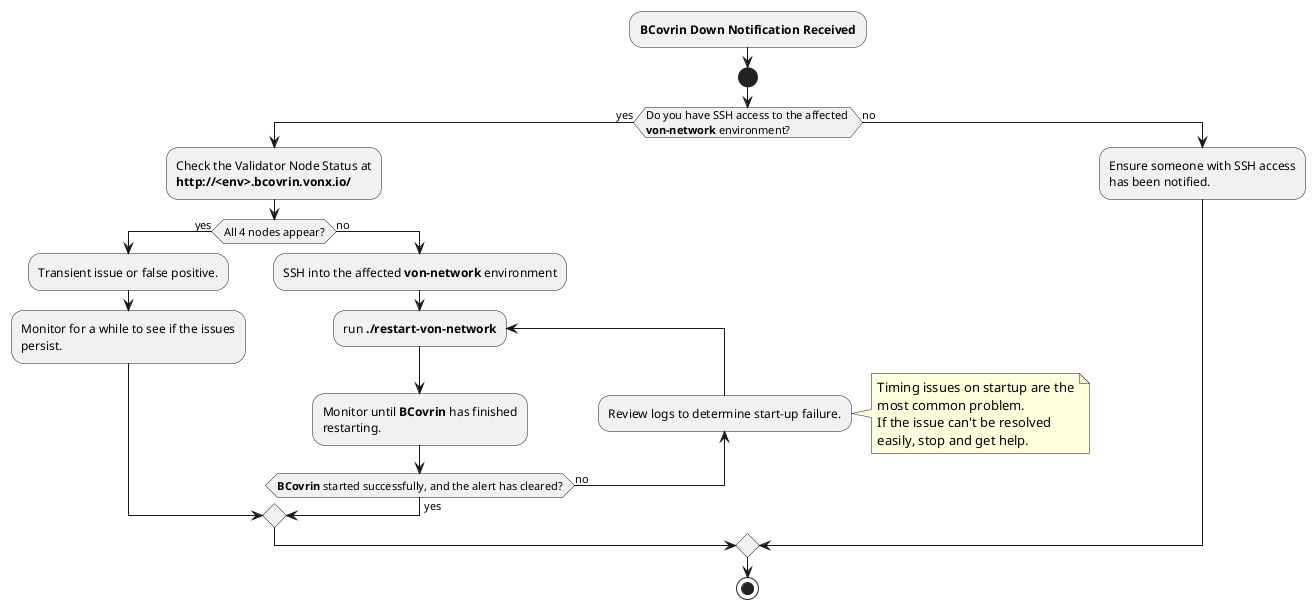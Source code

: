 @startuml

:**BCovrin Down Notification Received**;
start

if (Do you have SSH access to the affected 
**von-network** environment?) then (yes)
  :Check the Validator Node Status at 
  **http://<env>.bcovrin.vonx.io/**;
  if(All 4 nodes appear?) then (yes)
    :Transient issue or false positive.;
    :Monitor for a while to see if the issues
    persist.;
  else (no)
    :SSH into the affected **von-network** environment;
    repeat :run **./restart-von-network**;
      :Monitor until **BCovrin** has finished
      restarting.;
      backward :Review logs to determine start-up failure.; 
      note right
        Timing issues on startup are the
        most common problem.
        If the issue can't be resolved 
        easily, stop and get help.
      end note
    repeat while (**BCovrin** started successfully, and the alert has cleared?) is (no) not (yes)
  endif
else (no)
  :Ensure someone with SSH access
  has been notified.;
endif

stop
@enduml
